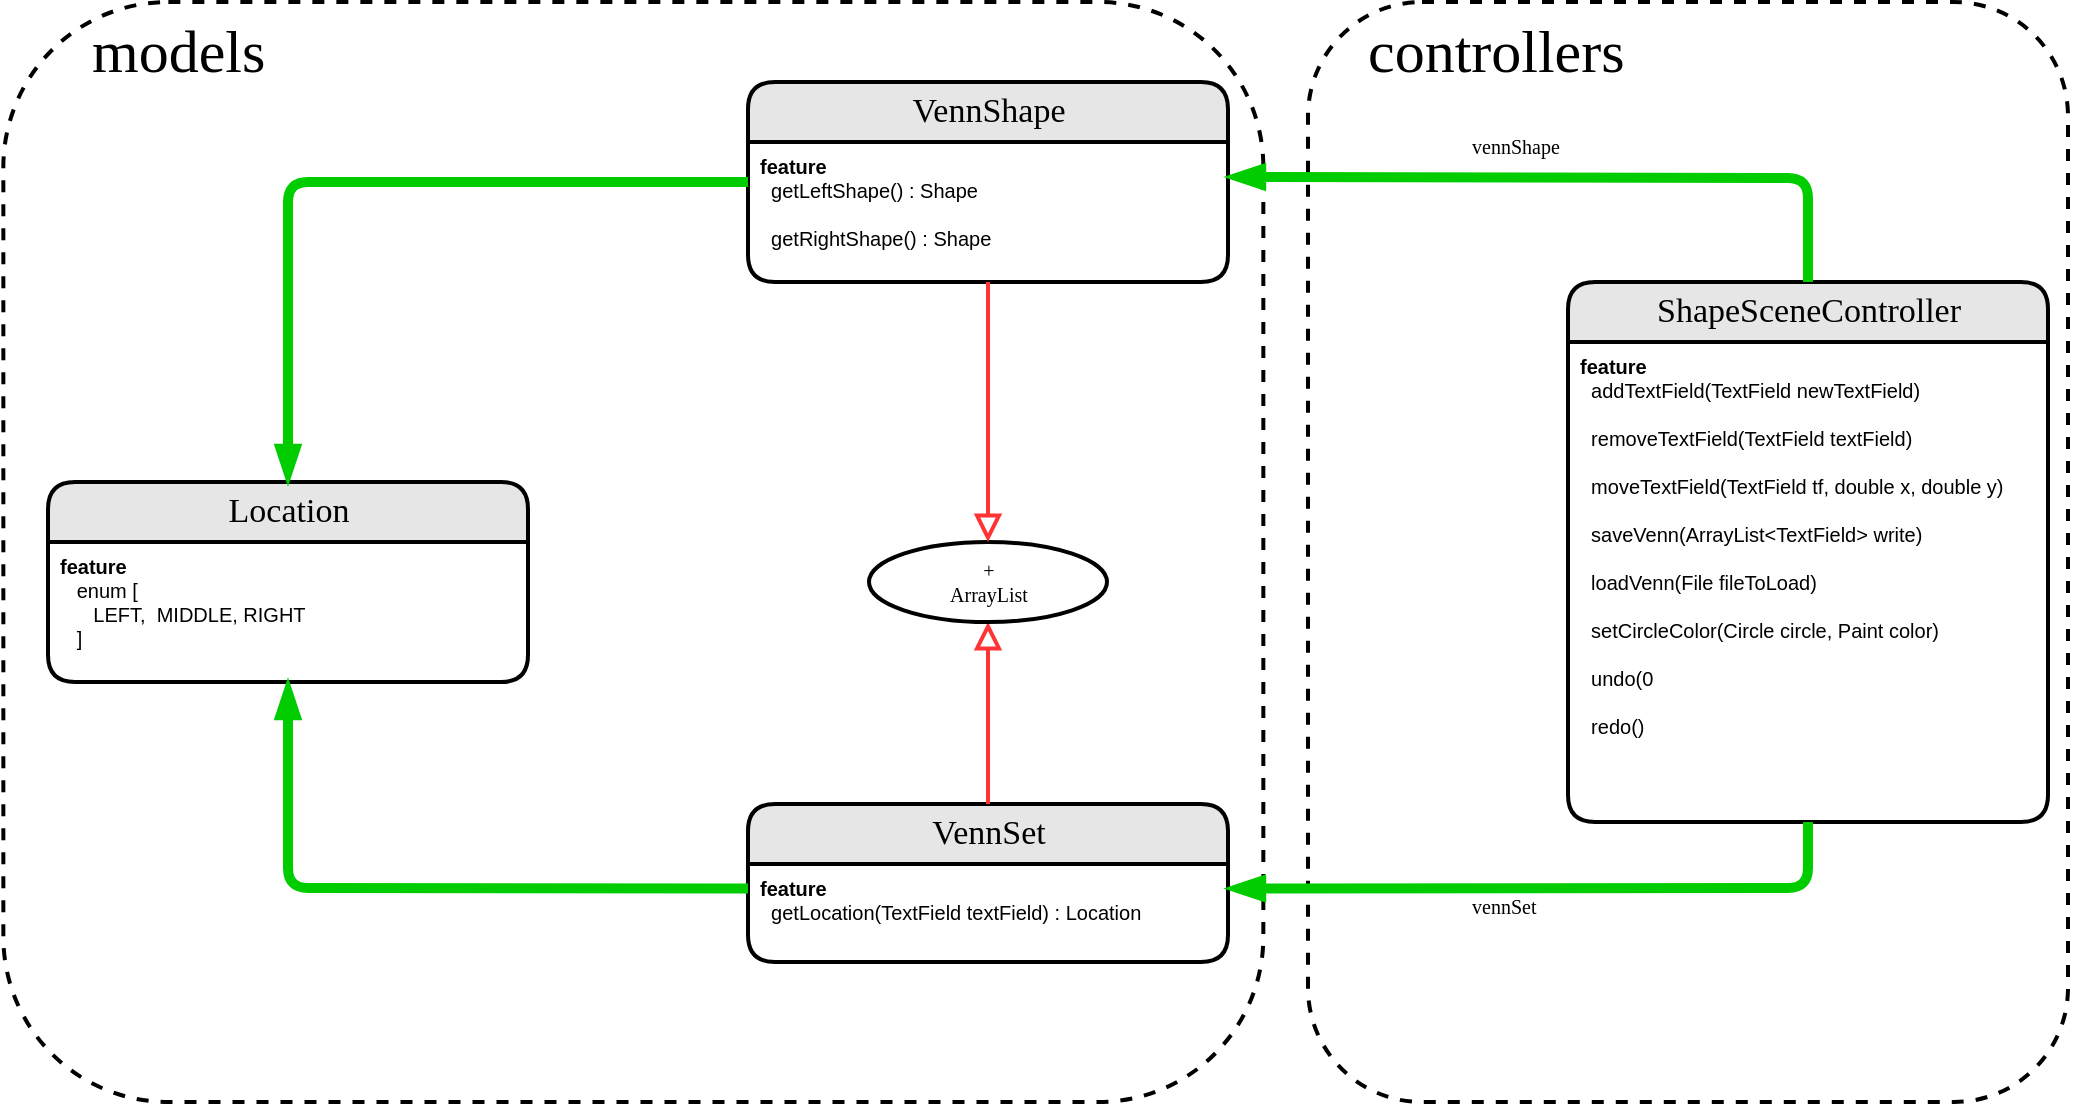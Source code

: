 <mxfile version="12.8.1" type="device"><diagram id="sg_EoU9tnuzW_Qqwji98" name="Page-1"><mxGraphModel dx="2805" dy="1208" grid="1" gridSize="10" guides="1" tooltips="1" connect="1" arrows="1" fold="1" page="1" pageScale="1" pageWidth="850" pageHeight="1100" math="0" shadow="0"><root><mxCell id="0"/><mxCell id="1" parent="0"/><mxCell id="kuItGe554GYL7Mw6kCrK-32" value="" style="rounded=1;whiteSpace=wrap;html=1;fontSize=10;dashed=1;strokeWidth=2;" vertex="1" parent="1"><mxGeometry x="440" y="240" width="380" height="550" as="geometry"/></mxCell><mxCell id="kuItGe554GYL7Mw6kCrK-33" value="&lt;font style=&quot;font-size: 30px&quot;&gt;controllers&lt;/font&gt;" style="text;html=1;fontSize=10;fontFamily=Verdena;" vertex="1" parent="1"><mxGeometry x="467.667" y="240" width="70" height="25" as="geometry"/></mxCell><mxCell id="kuItGe554GYL7Mw6kCrK-21" value="" style="rounded=1;whiteSpace=wrap;html=1;fontSize=10;dashed=1;strokeWidth=2;" vertex="1" parent="1"><mxGeometry x="-212.33" y="240" width="630" height="550" as="geometry"/></mxCell><mxCell id="kuItGe554GYL7Mw6kCrK-22" value="&lt;font style=&quot;font-size: 30px&quot;&gt;models&lt;/font&gt;" style="text;html=1;fontSize=10;fontFamily=Verdena;" vertex="1" parent="1"><mxGeometry x="-170.003" y="240" width="70" height="25" as="geometry"/></mxCell><mxCell id="kuItGe554GYL7Mw6kCrK-3" value="VennSet" style="swimlane;html=1;childLayout=stackLayout;horizontal=1;startSize=30;horizontalStack=0;fillColor=#E6E6E6;fontColor=#000000;rounded=1;fontSize=17;fontStyle=0;strokeWidth=2;resizeParent=0;resizeLast=1;shadow=0;dashed=0;align=center;fontFamily=Verdena;" vertex="1" parent="1"><mxGeometry x="160" y="641" width="240" height="79" as="geometry"/></mxCell><mxCell id="kuItGe554GYL7Mw6kCrK-4" value="&lt;font face=&quot;Helvetica&quot;&gt;&lt;b&gt;feature&lt;/b&gt; &lt;br&gt;&amp;nbsp; getLocation(TextField textField) : Location&lt;br&gt;&lt;/font&gt;" style="whiteSpace=wrap;html=1;align=left;strokeColor=none;fillColor=none;spacingLeft=4;fontSize=10;verticalAlign=top;resizable=0;rotatable=0;part=1;fontFamily=Verdena;" vertex="1" parent="kuItGe554GYL7Mw6kCrK-3"><mxGeometry y="30" width="240" height="49" as="geometry"/></mxCell><mxCell id="kuItGe554GYL7Mw6kCrK-5" value="" style="endArrow=block;html=1;strokeColor=#FF3333;strokeWidth=2;endFill=0;endSize=9;exitX=0.5;exitY=0;exitDx=0;exitDy=0;" edge="1" parent="1" source="kuItGe554GYL7Mw6kCrK-3"><mxGeometry width="50" height="50" relative="1" as="geometry"><mxPoint x="370" y="801" as="sourcePoint"/><mxPoint x="280" y="550" as="targetPoint"/></mxGeometry></mxCell><mxCell id="kuItGe554GYL7Mw6kCrK-7" value="+&lt;br&gt;ArrayList" style="ellipse;whiteSpace=wrap;html=1;rounded=1;fontSize=10;fontFamily=Verdena;strokeWidth=2;" vertex="1" parent="1"><mxGeometry x="220.5" y="510" width="119" height="40" as="geometry"/></mxCell><mxCell id="kuItGe554GYL7Mw6kCrK-8" value="VennShape" style="swimlane;html=1;childLayout=stackLayout;horizontal=1;startSize=30;horizontalStack=0;fillColor=#E6E6E6;fontColor=#000000;rounded=1;fontSize=17;fontStyle=0;strokeWidth=2;resizeParent=0;resizeLast=1;shadow=0;dashed=0;align=center;fontFamily=Verdena;" vertex="1" parent="1"><mxGeometry x="160" y="280" width="240" height="100" as="geometry"/></mxCell><mxCell id="kuItGe554GYL7Mw6kCrK-9" value="&lt;div&gt;&lt;font face=&quot;Helvetica&quot;&gt;&lt;b&gt;feature&lt;/b&gt;&lt;br&gt;&lt;/font&gt;&lt;/div&gt;&lt;div&gt;&lt;font face=&quot;Helvetica&quot;&gt;&amp;nbsp; getLeftShape() : Shape&lt;br&gt;&lt;/font&gt;&lt;/div&gt;&lt;div&gt;&lt;font face=&quot;Helvetica&quot;&gt;&amp;nbsp; &lt;br&gt;&lt;/font&gt;&lt;/div&gt;&lt;div&gt;&lt;font face=&quot;Helvetica&quot;&gt;&amp;nbsp; getRightShape() : Shape&lt;/font&gt;&lt;/div&gt;" style="whiteSpace=wrap;html=1;align=left;strokeColor=none;fillColor=none;spacingLeft=4;fontSize=10;verticalAlign=top;resizable=0;rotatable=0;part=1;fontFamily=Verdena;" vertex="1" parent="kuItGe554GYL7Mw6kCrK-8"><mxGeometry y="30" width="240" height="70" as="geometry"/></mxCell><mxCell id="kuItGe554GYL7Mw6kCrK-10" value="" style="endArrow=block;html=1;strokeColor=#FF3333;strokeWidth=2;endFill=0;endSize=9;exitX=0.5;exitY=1;exitDx=0;exitDy=0;entryX=0.5;entryY=0;entryDx=0;entryDy=0;" edge="1" parent="1" source="kuItGe554GYL7Mw6kCrK-9" target="kuItGe554GYL7Mw6kCrK-7"><mxGeometry width="50" height="50" relative="1" as="geometry"><mxPoint x="420" y="510" as="sourcePoint"/><mxPoint x="420" y="450" as="targetPoint"/></mxGeometry></mxCell><mxCell id="kuItGe554GYL7Mw6kCrK-12" value="ShapeSceneController" style="swimlane;html=1;childLayout=stackLayout;horizontal=1;startSize=30;horizontalStack=0;fillColor=#E6E6E6;fontColor=#000000;rounded=1;fontSize=17;fontStyle=0;strokeWidth=2;resizeParent=0;resizeLast=1;shadow=0;dashed=0;align=center;fontFamily=Verdena;" vertex="1" parent="1"><mxGeometry x="570" y="380" width="240" height="270" as="geometry"/></mxCell><mxCell id="kuItGe554GYL7Mw6kCrK-13" value="&lt;div&gt;&lt;font face=&quot;Helvetica&quot;&gt;&lt;b&gt;feature&lt;/b&gt;&lt;br&gt;&lt;/font&gt;&lt;/div&gt;&lt;div&gt;&lt;font face=&quot;Helvetica&quot;&gt;&amp;nbsp; addTextField(TextField newTextField)&lt;/font&gt;&lt;/div&gt;&lt;div&gt;&lt;font face=&quot;Helvetica&quot;&gt;&lt;br&gt;&lt;/font&gt;&lt;/div&gt;&lt;div&gt;&lt;font face=&quot;Helvetica&quot;&gt;&amp;nbsp; removeTextField(TextField textField)&lt;br&gt;&lt;/font&gt;&lt;/div&gt;&lt;div&gt;&lt;font face=&quot;Helvetica&quot;&gt;&lt;br&gt;&lt;/font&gt;&lt;/div&gt;&lt;div&gt;&lt;font face=&quot;Helvetica&quot;&gt;&amp;nbsp; moveTextField(TextField tf, double x, double y)&lt;/font&gt;&lt;/div&gt;&lt;div&gt;&lt;font face=&quot;Helvetica&quot;&gt;&lt;br&gt;&lt;/font&gt;&lt;/div&gt;&lt;div&gt;&lt;font face=&quot;Helvetica&quot;&gt;&amp;nbsp; saveVenn(ArrayList&amp;lt;TextField&amp;gt; write)&lt;br&gt;&lt;/font&gt;&lt;/div&gt;&lt;div&gt;&lt;font face=&quot;Helvetica&quot;&gt;&amp;nbsp; &lt;br&gt;&lt;/font&gt;&lt;/div&gt;&lt;div&gt;&lt;font face=&quot;Helvetica&quot;&gt;&amp;nbsp; loadVenn(File fileToLoad) &lt;br&gt;&lt;/font&gt;&lt;/div&gt;&lt;div&gt;&lt;font face=&quot;Helvetica&quot;&gt;&lt;br&gt;&lt;/font&gt;&lt;/div&gt;&lt;div&gt;&lt;font face=&quot;Helvetica&quot;&gt;&amp;nbsp; setCircleColor(Circle circle, Paint color)&lt;/font&gt;&lt;/div&gt;&lt;div&gt;&lt;font face=&quot;Helvetica&quot;&gt;&lt;br&gt;&lt;/font&gt;&lt;/div&gt;&lt;div&gt;&lt;font face=&quot;Helvetica&quot;&gt;&amp;nbsp; undo(0&lt;/font&gt;&lt;/div&gt;&lt;div&gt;&lt;font face=&quot;Helvetica&quot;&gt;&amp;nbsp; &lt;br&gt;&lt;/font&gt;&lt;/div&gt;&lt;div&gt;&lt;font face=&quot;Helvetica&quot;&gt;&amp;nbsp; redo()&lt;/font&gt;&lt;br&gt;&lt;/div&gt;" style="whiteSpace=wrap;html=1;align=left;strokeColor=none;fillColor=none;spacingLeft=4;fontSize=10;verticalAlign=top;resizable=0;rotatable=0;part=1;fontFamily=Verdena;" vertex="1" parent="kuItGe554GYL7Mw6kCrK-12"><mxGeometry y="30" width="240" height="240" as="geometry"/></mxCell><mxCell id="kuItGe554GYL7Mw6kCrK-15" value="Location" style="swimlane;html=1;childLayout=stackLayout;horizontal=1;startSize=30;horizontalStack=0;fillColor=#E6E6E6;fontColor=#000000;rounded=1;fontSize=17;fontStyle=0;strokeWidth=2;resizeParent=0;resizeLast=1;shadow=0;dashed=0;align=center;fontFamily=Verdena;" vertex="1" parent="1"><mxGeometry x="-190" y="480" width="240" height="100" as="geometry"/></mxCell><mxCell id="kuItGe554GYL7Mw6kCrK-16" value="&lt;font face=&quot;Helvetica&quot;&gt;&lt;b&gt;feature&lt;/b&gt;&lt;br&gt;&lt;/font&gt;&lt;div&gt;&lt;font face=&quot;Helvetica&quot;&gt;&amp;nbsp;&amp;nbsp; enum [&lt;br&gt;&lt;/font&gt;&lt;/div&gt;&lt;div&gt;&lt;font face=&quot;Helvetica&quot;&gt;&amp;nbsp;&amp;nbsp;&amp;nbsp;&amp;nbsp;&amp;nbsp; LEFT,&amp;nbsp; MIDDLE, RIGHT&lt;/font&gt;&lt;/div&gt;&lt;div&gt;&lt;font face=&quot;Helvetica&quot;&gt;&amp;nbsp;&amp;nbsp; ]&lt;br&gt;&lt;/font&gt;&lt;/div&gt;" style="whiteSpace=wrap;html=1;align=left;strokeColor=none;fillColor=none;spacingLeft=4;fontSize=10;verticalAlign=top;resizable=0;rotatable=0;part=1;fontFamily=Verdena;" vertex="1" parent="kuItGe554GYL7Mw6kCrK-15"><mxGeometry y="30" width="240" height="70" as="geometry"/></mxCell><mxCell id="kuItGe554GYL7Mw6kCrK-17" value="" style="endArrow=blockThin;html=1;strokeColor=#00CC00;strokeWidth=5;endFill=1;exitX=0;exitY=0.5;exitDx=0;exitDy=0;entryX=0.5;entryY=0;entryDx=0;entryDy=0;" edge="1" parent="1" source="kuItGe554GYL7Mw6kCrK-8" target="kuItGe554GYL7Mw6kCrK-15"><mxGeometry width="50" height="50" relative="1" as="geometry"><mxPoint x="170" y="455" as="sourcePoint"/><mxPoint x="310" y="455" as="targetPoint"/><Array as="points"><mxPoint x="-70" y="330"/></Array></mxGeometry></mxCell><mxCell id="kuItGe554GYL7Mw6kCrK-19" value="" style="endArrow=blockThin;html=1;strokeColor=#00CC00;strokeWidth=5;endFill=1;entryX=0.5;entryY=1;entryDx=0;entryDy=0;exitX=0;exitY=0.25;exitDx=0;exitDy=0;" edge="1" parent="1" source="kuItGe554GYL7Mw6kCrK-4" target="kuItGe554GYL7Mw6kCrK-16"><mxGeometry width="50" height="50" relative="1" as="geometry"><mxPoint x="170" y="575" as="sourcePoint"/><mxPoint x="310" y="575" as="targetPoint"/><Array as="points"><mxPoint x="-70" y="683"/></Array></mxGeometry></mxCell><mxCell id="kuItGe554GYL7Mw6kCrK-25" value="" style="endArrow=blockThin;html=1;strokeColor=#00CC00;strokeWidth=5;endFill=1;exitX=0.5;exitY=0;exitDx=0;exitDy=0;entryX=1;entryY=0.25;entryDx=0;entryDy=0;" edge="1" parent="1" source="kuItGe554GYL7Mw6kCrK-12" target="kuItGe554GYL7Mw6kCrK-9"><mxGeometry width="50" height="50" relative="1" as="geometry"><mxPoint x="458" y="670" as="sourcePoint"/><mxPoint x="598" y="670" as="targetPoint"/><Array as="points"><mxPoint x="690" y="328"/></Array></mxGeometry></mxCell><mxCell id="kuItGe554GYL7Mw6kCrK-27" value="" style="endArrow=blockThin;html=1;strokeColor=#00CC00;strokeWidth=5;endFill=1;exitX=0.5;exitY=1;exitDx=0;exitDy=0;entryX=1;entryY=0.25;entryDx=0;entryDy=0;" edge="1" parent="1" source="kuItGe554GYL7Mw6kCrK-13" target="kuItGe554GYL7Mw6kCrK-4"><mxGeometry width="50" height="50" relative="1" as="geometry"><mxPoint x="370" y="555" as="sourcePoint"/><mxPoint x="510" y="555" as="targetPoint"/><Array as="points"><mxPoint x="690" y="683"/></Array></mxGeometry></mxCell><mxCell id="kuItGe554GYL7Mw6kCrK-28" value="vennShape" style="text;html=1;fontSize=10;fontFamily=Verdena;" vertex="1" parent="1"><mxGeometry x="520" y="300" width="84" height="20" as="geometry"/></mxCell><mxCell id="kuItGe554GYL7Mw6kCrK-30" value="vennSet" style="text;html=1;fontSize=10;fontFamily=Verdena;" vertex="1" parent="1"><mxGeometry x="520" y="680" width="84" height="20" as="geometry"/></mxCell></root></mxGraphModel></diagram></mxfile>